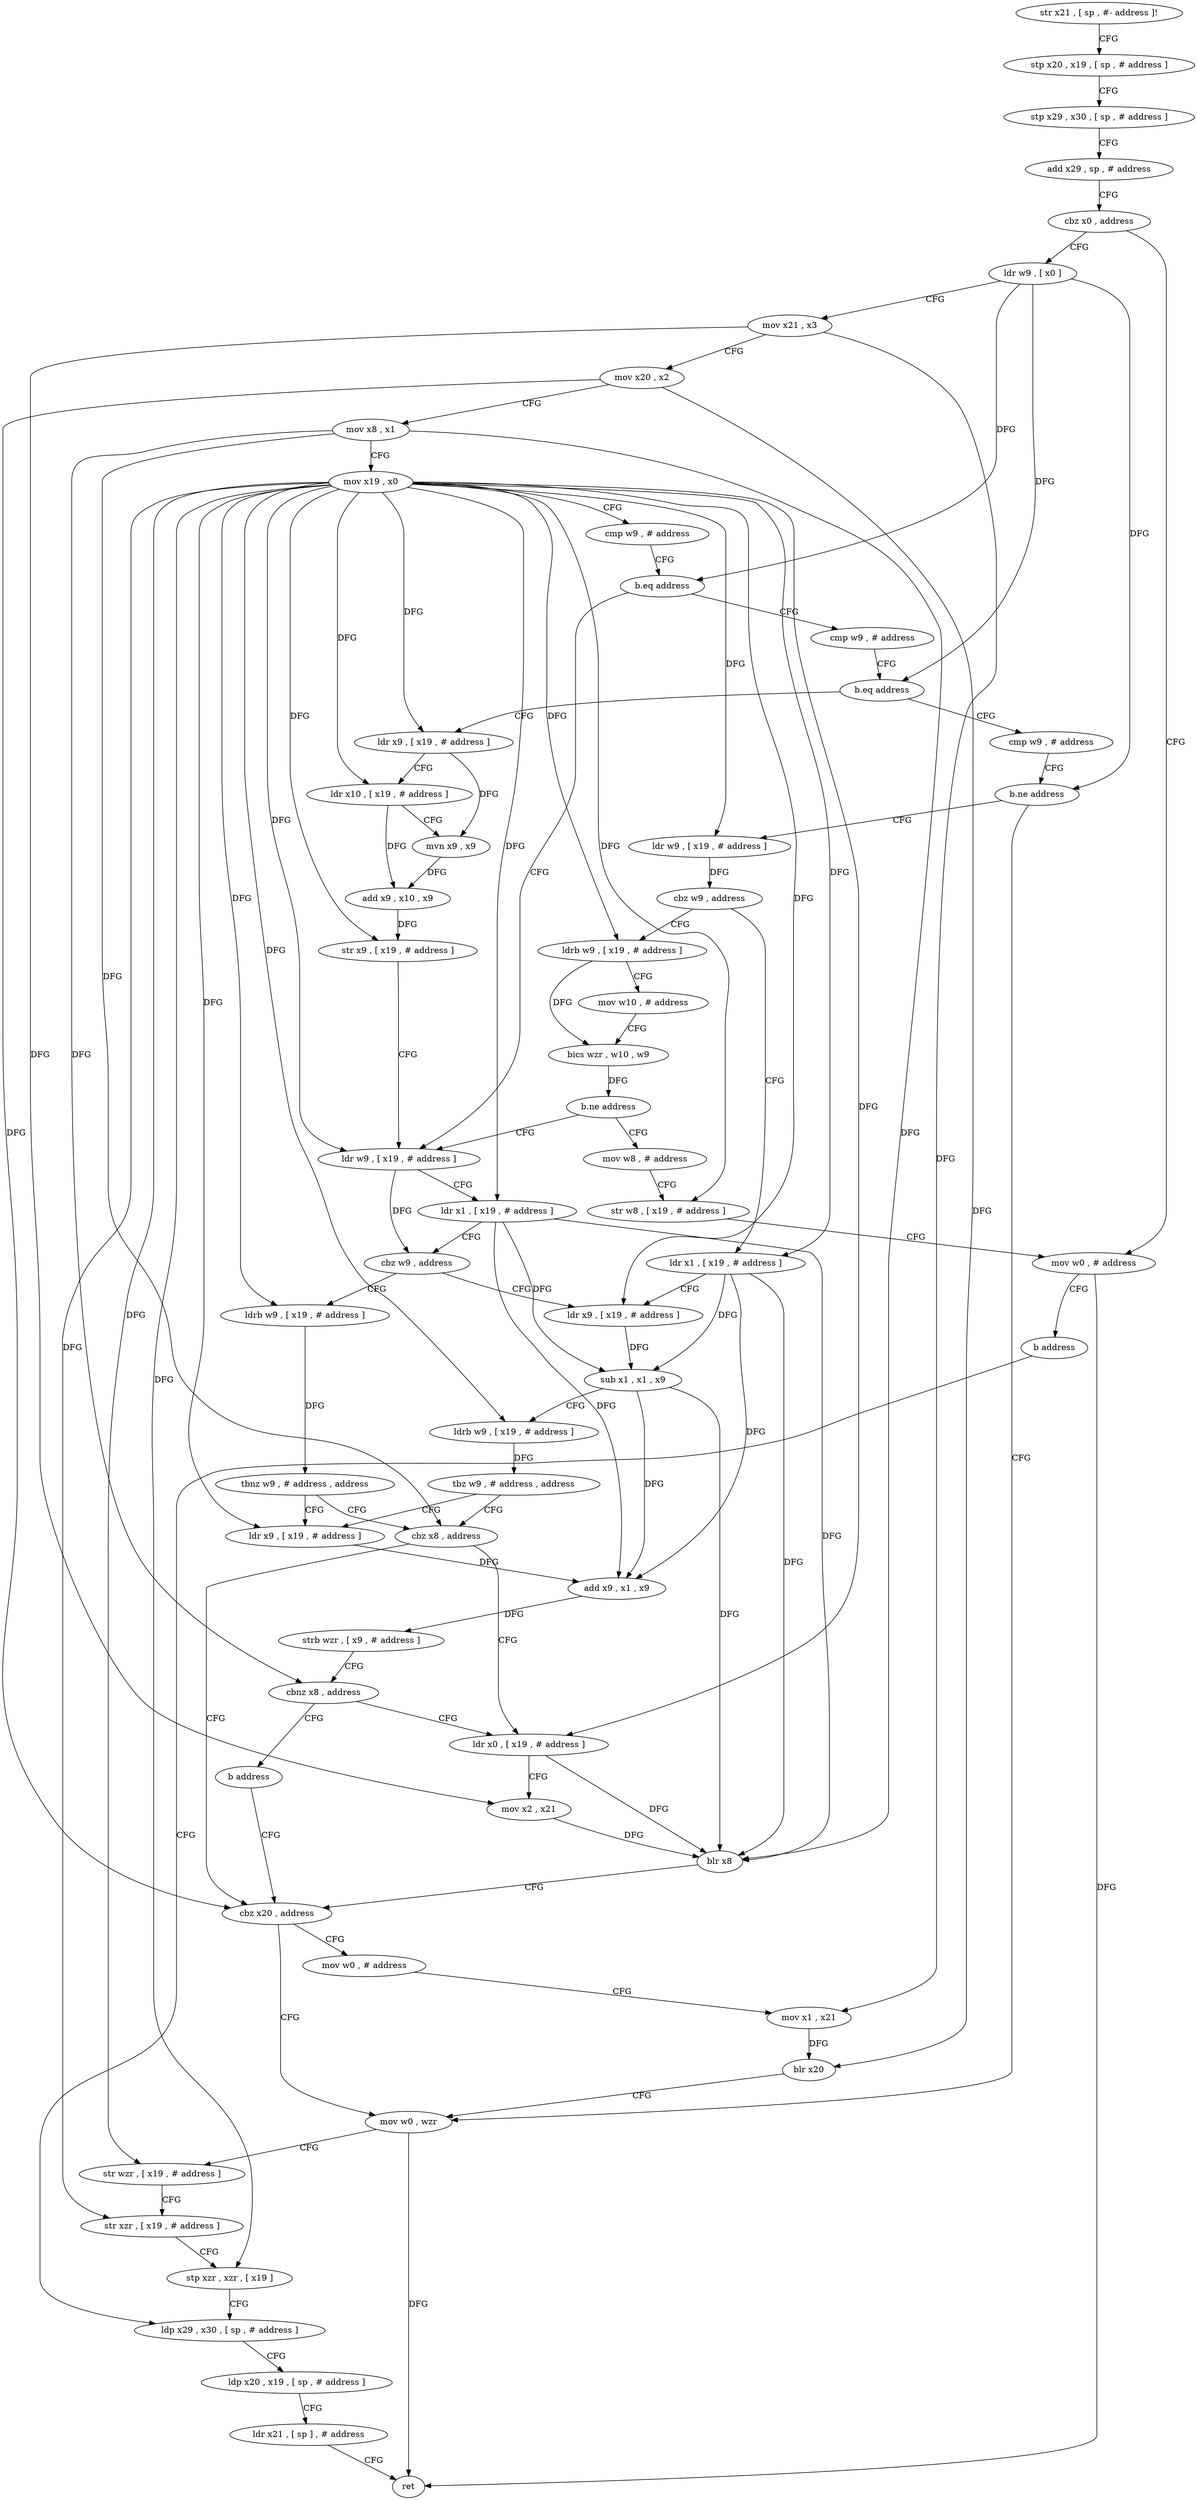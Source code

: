 digraph "func" {
"4284236" [label = "str x21 , [ sp , #- address ]!" ]
"4284240" [label = "stp x20 , x19 , [ sp , # address ]" ]
"4284244" [label = "stp x29 , x30 , [ sp , # address ]" ]
"4284248" [label = "add x29 , sp , # address" ]
"4284252" [label = "cbz x0 , address" ]
"4284332" [label = "mov w0 , # address" ]
"4284256" [label = "ldr w9 , [ x0 ]" ]
"4284336" [label = "b address" ]
"4284428" [label = "ldp x29 , x30 , [ sp , # address ]" ]
"4284260" [label = "mov x21 , x3" ]
"4284264" [label = "mov x20 , x2" ]
"4284268" [label = "mov x8 , x1" ]
"4284272" [label = "mov x19 , x0" ]
"4284276" [label = "cmp w9 , # address" ]
"4284280" [label = "b.eq address" ]
"4284360" [label = "ldr w9 , [ x19 , # address ]" ]
"4284284" [label = "cmp w9 , # address" ]
"4284432" [label = "ldp x20 , x19 , [ sp , # address ]" ]
"4284436" [label = "ldr x21 , [ sp ] , # address" ]
"4284440" [label = "ret" ]
"4284364" [label = "ldr x1 , [ x19 , # address ]" ]
"4284368" [label = "cbz w9 , address" ]
"4284448" [label = "ldr x9 , [ x19 , # address ]" ]
"4284372" [label = "ldrb w9 , [ x19 , # address ]" ]
"4284288" [label = "b.eq address" ]
"4284340" [label = "ldr x9 , [ x19 , # address ]" ]
"4284292" [label = "cmp w9 , # address" ]
"4284452" [label = "sub x1 , x1 , x9" ]
"4284456" [label = "ldrb w9 , [ x19 , # address ]" ]
"4284460" [label = "tbz w9 , # address , address" ]
"4284380" [label = "cbz x8 , address" ]
"4284464" [label = "ldr x9 , [ x19 , # address ]" ]
"4284376" [label = "tbnz w9 , # address , address" ]
"4284344" [label = "ldr x10 , [ x19 , # address ]" ]
"4284348" [label = "mvn x9 , x9" ]
"4284352" [label = "add x9 , x10 , x9" ]
"4284356" [label = "str x9 , [ x19 , # address ]" ]
"4284296" [label = "b.ne address" ]
"4284412" [label = "mov w0 , wzr" ]
"4284300" [label = "ldr w9 , [ x19 , # address ]" ]
"4284396" [label = "cbz x20 , address" ]
"4284384" [label = "ldr x0 , [ x19 , # address ]" ]
"4284468" [label = "add x9 , x1 , x9" ]
"4284472" [label = "strb wzr , [ x9 , # address ]" ]
"4284476" [label = "cbnz x8 , address" ]
"4284480" [label = "b address" ]
"4284416" [label = "str wzr , [ x19 , # address ]" ]
"4284420" [label = "str xzr , [ x19 , # address ]" ]
"4284424" [label = "stp xzr , xzr , [ x19 ]" ]
"4284304" [label = "cbz w9 , address" ]
"4284444" [label = "ldr x1 , [ x19 , # address ]" ]
"4284308" [label = "ldrb w9 , [ x19 , # address ]" ]
"4284400" [label = "mov w0 , # address" ]
"4284388" [label = "mov x2 , x21" ]
"4284392" [label = "blr x8" ]
"4284312" [label = "mov w10 , # address" ]
"4284316" [label = "bics wzr , w10 , w9" ]
"4284320" [label = "b.ne address" ]
"4284324" [label = "mov w8 , # address" ]
"4284404" [label = "mov x1 , x21" ]
"4284408" [label = "blr x20" ]
"4284328" [label = "str w8 , [ x19 , # address ]" ]
"4284236" -> "4284240" [ label = "CFG" ]
"4284240" -> "4284244" [ label = "CFG" ]
"4284244" -> "4284248" [ label = "CFG" ]
"4284248" -> "4284252" [ label = "CFG" ]
"4284252" -> "4284332" [ label = "CFG" ]
"4284252" -> "4284256" [ label = "CFG" ]
"4284332" -> "4284336" [ label = "CFG" ]
"4284332" -> "4284440" [ label = "DFG" ]
"4284256" -> "4284260" [ label = "CFG" ]
"4284256" -> "4284280" [ label = "DFG" ]
"4284256" -> "4284288" [ label = "DFG" ]
"4284256" -> "4284296" [ label = "DFG" ]
"4284336" -> "4284428" [ label = "CFG" ]
"4284428" -> "4284432" [ label = "CFG" ]
"4284260" -> "4284264" [ label = "CFG" ]
"4284260" -> "4284388" [ label = "DFG" ]
"4284260" -> "4284404" [ label = "DFG" ]
"4284264" -> "4284268" [ label = "CFG" ]
"4284264" -> "4284396" [ label = "DFG" ]
"4284264" -> "4284408" [ label = "DFG" ]
"4284268" -> "4284272" [ label = "CFG" ]
"4284268" -> "4284380" [ label = "DFG" ]
"4284268" -> "4284476" [ label = "DFG" ]
"4284268" -> "4284392" [ label = "DFG" ]
"4284272" -> "4284276" [ label = "CFG" ]
"4284272" -> "4284360" [ label = "DFG" ]
"4284272" -> "4284364" [ label = "DFG" ]
"4284272" -> "4284448" [ label = "DFG" ]
"4284272" -> "4284456" [ label = "DFG" ]
"4284272" -> "4284372" [ label = "DFG" ]
"4284272" -> "4284340" [ label = "DFG" ]
"4284272" -> "4284344" [ label = "DFG" ]
"4284272" -> "4284356" [ label = "DFG" ]
"4284272" -> "4284464" [ label = "DFG" ]
"4284272" -> "4284416" [ label = "DFG" ]
"4284272" -> "4284420" [ label = "DFG" ]
"4284272" -> "4284424" [ label = "DFG" ]
"4284272" -> "4284300" [ label = "DFG" ]
"4284272" -> "4284384" [ label = "DFG" ]
"4284272" -> "4284444" [ label = "DFG" ]
"4284272" -> "4284308" [ label = "DFG" ]
"4284272" -> "4284328" [ label = "DFG" ]
"4284276" -> "4284280" [ label = "CFG" ]
"4284280" -> "4284360" [ label = "CFG" ]
"4284280" -> "4284284" [ label = "CFG" ]
"4284360" -> "4284364" [ label = "CFG" ]
"4284360" -> "4284368" [ label = "DFG" ]
"4284284" -> "4284288" [ label = "CFG" ]
"4284432" -> "4284436" [ label = "CFG" ]
"4284436" -> "4284440" [ label = "CFG" ]
"4284364" -> "4284368" [ label = "CFG" ]
"4284364" -> "4284452" [ label = "DFG" ]
"4284364" -> "4284468" [ label = "DFG" ]
"4284364" -> "4284392" [ label = "DFG" ]
"4284368" -> "4284448" [ label = "CFG" ]
"4284368" -> "4284372" [ label = "CFG" ]
"4284448" -> "4284452" [ label = "DFG" ]
"4284372" -> "4284376" [ label = "DFG" ]
"4284288" -> "4284340" [ label = "CFG" ]
"4284288" -> "4284292" [ label = "CFG" ]
"4284340" -> "4284344" [ label = "CFG" ]
"4284340" -> "4284348" [ label = "DFG" ]
"4284292" -> "4284296" [ label = "CFG" ]
"4284452" -> "4284456" [ label = "CFG" ]
"4284452" -> "4284468" [ label = "DFG" ]
"4284452" -> "4284392" [ label = "DFG" ]
"4284456" -> "4284460" [ label = "DFG" ]
"4284460" -> "4284380" [ label = "CFG" ]
"4284460" -> "4284464" [ label = "CFG" ]
"4284380" -> "4284396" [ label = "CFG" ]
"4284380" -> "4284384" [ label = "CFG" ]
"4284464" -> "4284468" [ label = "DFG" ]
"4284376" -> "4284464" [ label = "CFG" ]
"4284376" -> "4284380" [ label = "CFG" ]
"4284344" -> "4284348" [ label = "CFG" ]
"4284344" -> "4284352" [ label = "DFG" ]
"4284348" -> "4284352" [ label = "DFG" ]
"4284352" -> "4284356" [ label = "DFG" ]
"4284356" -> "4284360" [ label = "CFG" ]
"4284296" -> "4284412" [ label = "CFG" ]
"4284296" -> "4284300" [ label = "CFG" ]
"4284412" -> "4284416" [ label = "CFG" ]
"4284412" -> "4284440" [ label = "DFG" ]
"4284300" -> "4284304" [ label = "DFG" ]
"4284396" -> "4284412" [ label = "CFG" ]
"4284396" -> "4284400" [ label = "CFG" ]
"4284384" -> "4284388" [ label = "CFG" ]
"4284384" -> "4284392" [ label = "DFG" ]
"4284468" -> "4284472" [ label = "DFG" ]
"4284472" -> "4284476" [ label = "CFG" ]
"4284476" -> "4284384" [ label = "CFG" ]
"4284476" -> "4284480" [ label = "CFG" ]
"4284480" -> "4284396" [ label = "CFG" ]
"4284416" -> "4284420" [ label = "CFG" ]
"4284420" -> "4284424" [ label = "CFG" ]
"4284424" -> "4284428" [ label = "CFG" ]
"4284304" -> "4284444" [ label = "CFG" ]
"4284304" -> "4284308" [ label = "CFG" ]
"4284444" -> "4284448" [ label = "CFG" ]
"4284444" -> "4284452" [ label = "DFG" ]
"4284444" -> "4284468" [ label = "DFG" ]
"4284444" -> "4284392" [ label = "DFG" ]
"4284308" -> "4284312" [ label = "CFG" ]
"4284308" -> "4284316" [ label = "DFG" ]
"4284400" -> "4284404" [ label = "CFG" ]
"4284388" -> "4284392" [ label = "DFG" ]
"4284392" -> "4284396" [ label = "CFG" ]
"4284312" -> "4284316" [ label = "CFG" ]
"4284316" -> "4284320" [ label = "DFG" ]
"4284320" -> "4284360" [ label = "CFG" ]
"4284320" -> "4284324" [ label = "CFG" ]
"4284324" -> "4284328" [ label = "CFG" ]
"4284404" -> "4284408" [ label = "DFG" ]
"4284408" -> "4284412" [ label = "CFG" ]
"4284328" -> "4284332" [ label = "CFG" ]
}
